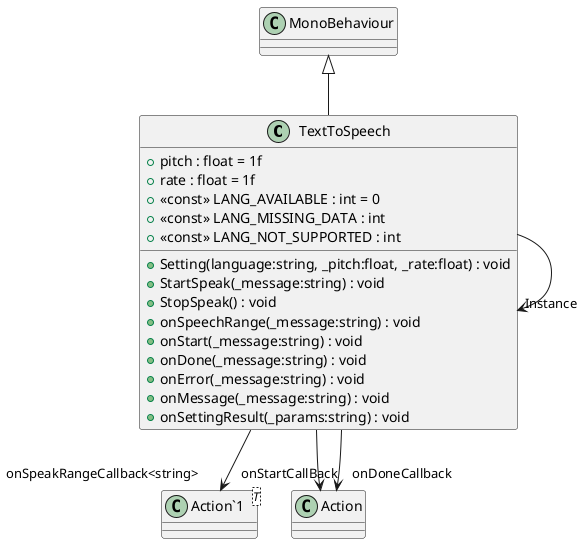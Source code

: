 @startuml
class TextToSpeech {
    + pitch : float = 1f
    + rate : float = 1f
    + Setting(language:string, _pitch:float, _rate:float) : void
    + StartSpeak(_message:string) : void
    + StopSpeak() : void
    + onSpeechRange(_message:string) : void
    + onStart(_message:string) : void
    + onDone(_message:string) : void
    + onError(_message:string) : void
    + onMessage(_message:string) : void
    + <<const>> LANG_AVAILABLE : int = 0
    + <<const>> LANG_MISSING_DATA : int
    + <<const>> LANG_NOT_SUPPORTED : int
    + onSettingResult(_params:string) : void
}
class "Action`1"<T> {
}
MonoBehaviour <|-- TextToSpeech
TextToSpeech --> "Instance" TextToSpeech
TextToSpeech --> "onStartCallBack" Action
TextToSpeech --> "onDoneCallback" Action
TextToSpeech --> "onSpeakRangeCallback<string>" "Action`1"
@enduml
